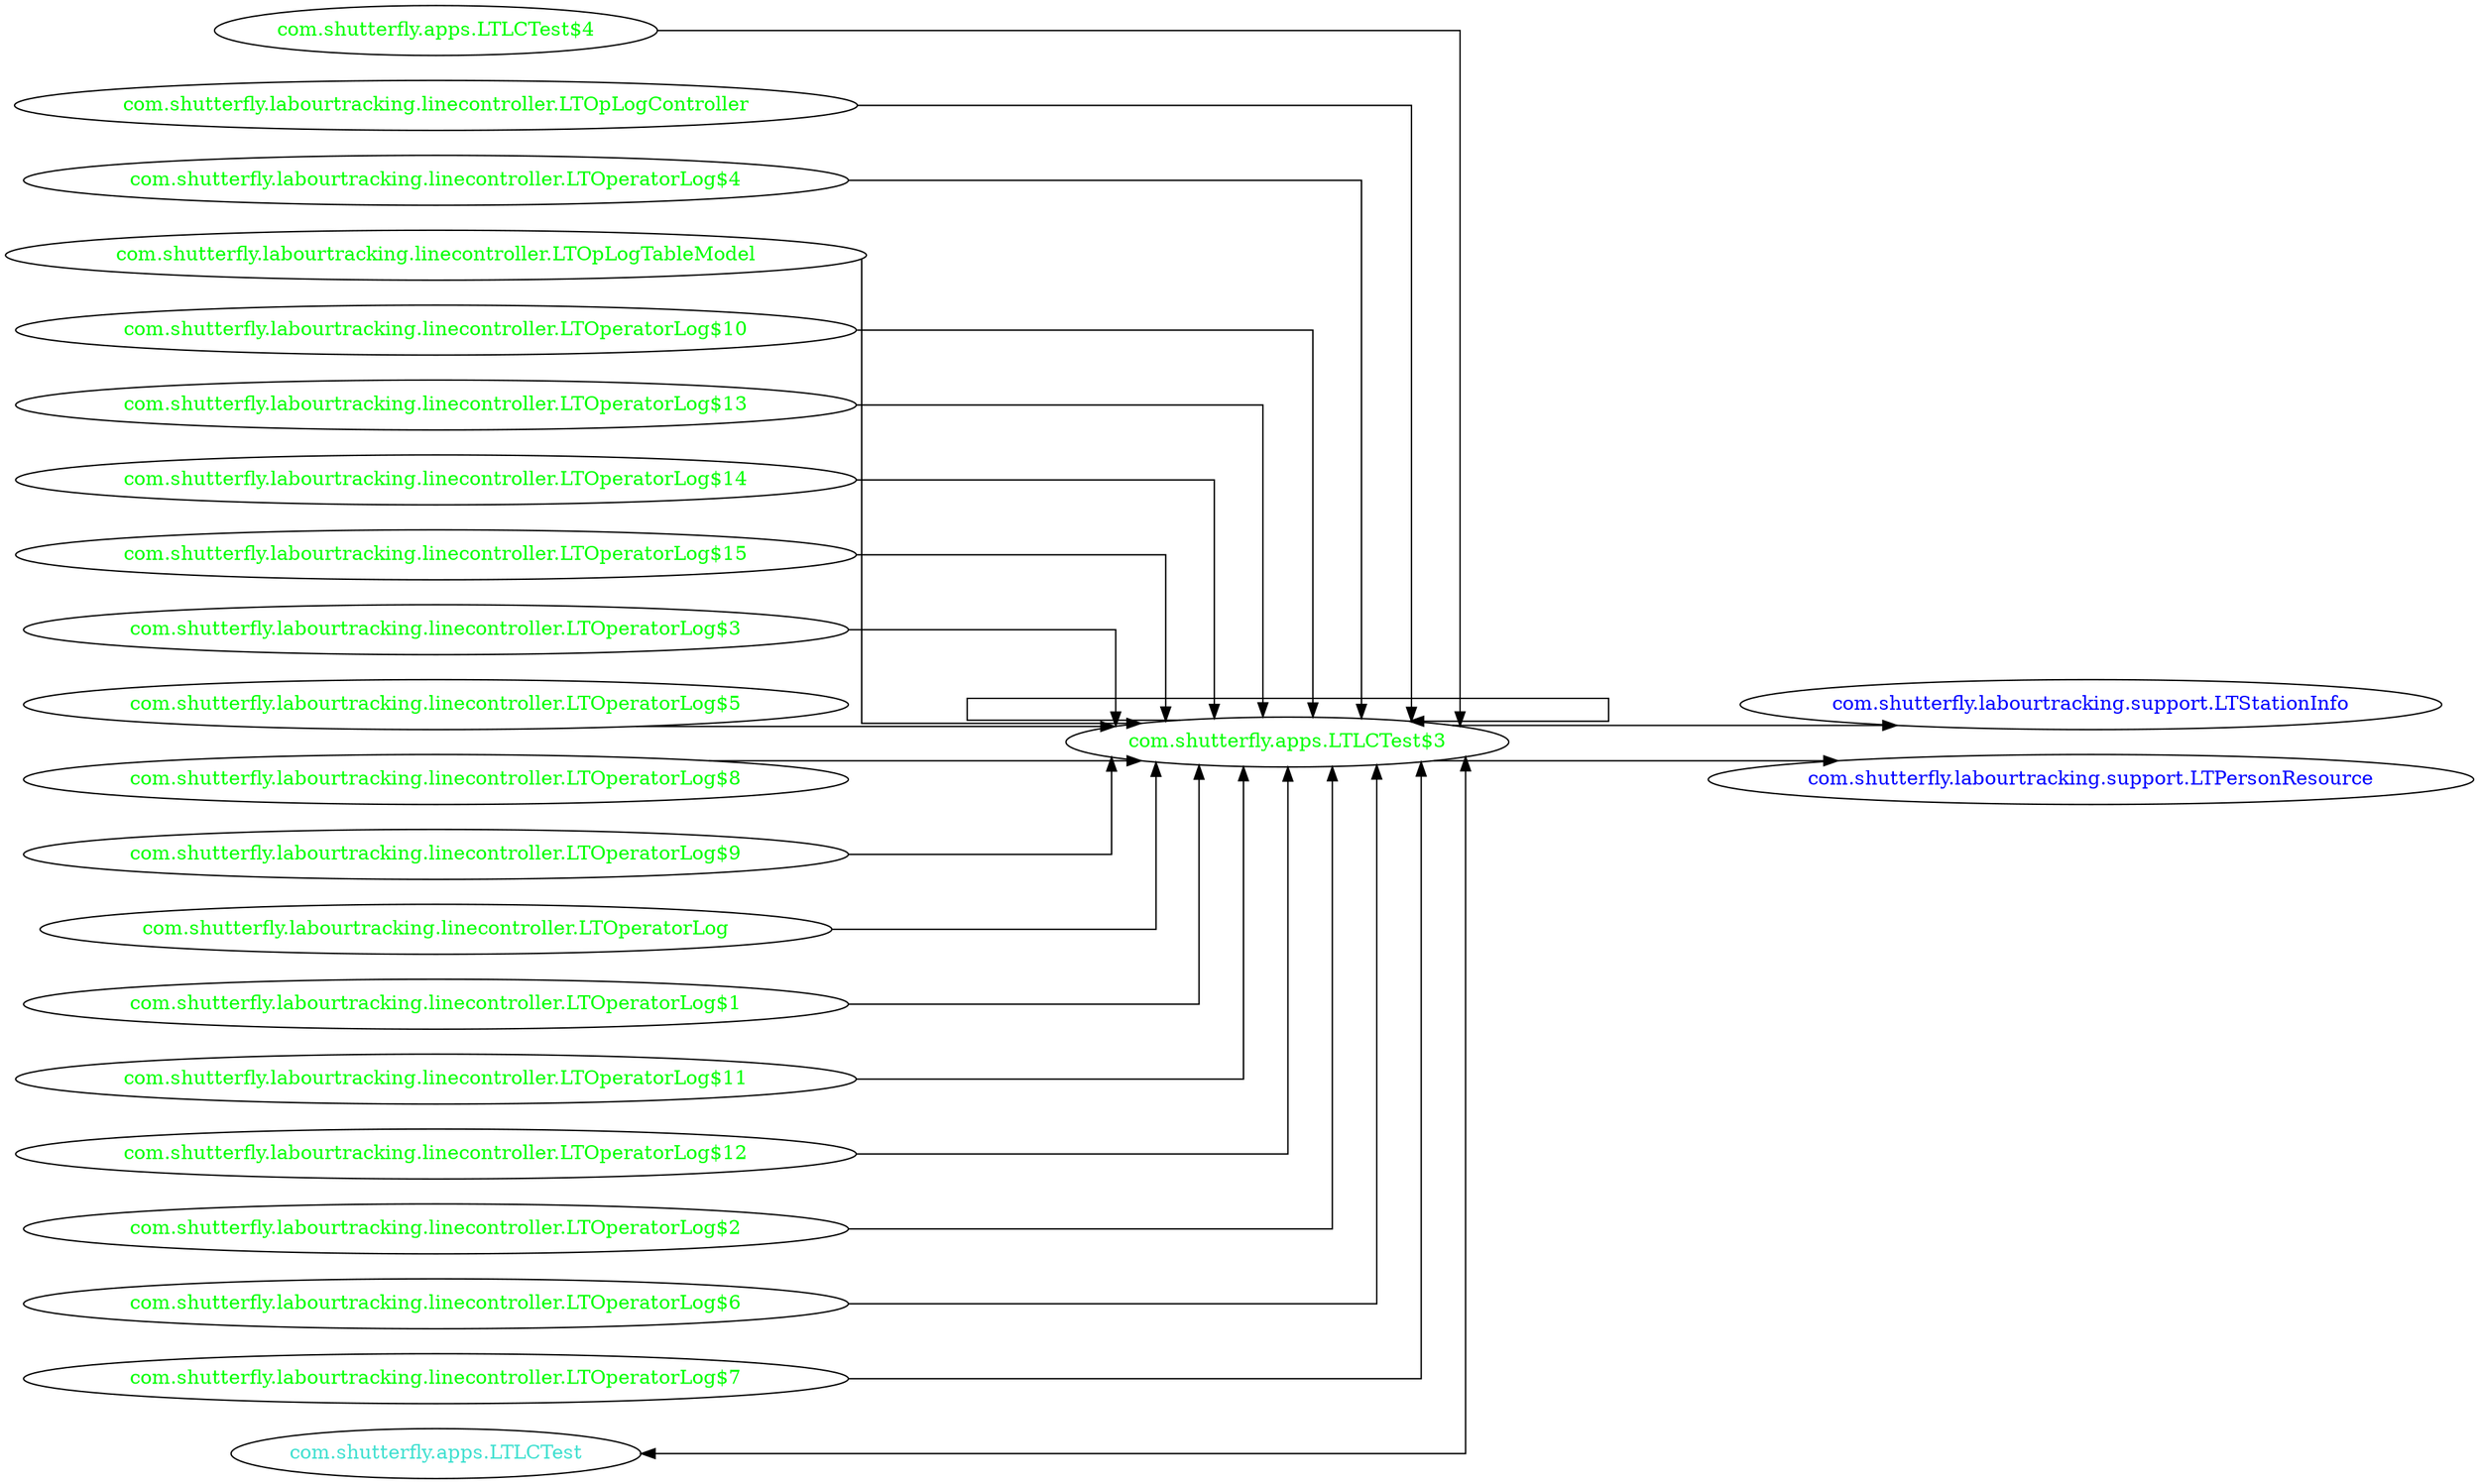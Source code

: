 digraph dependencyGraph {
 concentrate=true;
 ranksep="2.0";
 rankdir="LR"; 
 splines="ortho";
"com.shutterfly.apps.LTLCTest$3" [fontcolor="red"];
"com.shutterfly.labourtracking.support.LTStationInfo" [ fontcolor="blue" ];
"com.shutterfly.apps.LTLCTest$3"->"com.shutterfly.labourtracking.support.LTStationInfo";
"com.shutterfly.labourtracking.support.LTPersonResource" [ fontcolor="blue" ];
"com.shutterfly.apps.LTLCTest$3"->"com.shutterfly.labourtracking.support.LTPersonResource";
"com.shutterfly.apps.LTLCTest$3" [ fontcolor="green" ];
"com.shutterfly.apps.LTLCTest$3"->"com.shutterfly.apps.LTLCTest$3";
"com.shutterfly.apps.LTLCTest$4" [ fontcolor="green" ];
"com.shutterfly.apps.LTLCTest$4"->"com.shutterfly.apps.LTLCTest$3";
"com.shutterfly.labourtracking.linecontroller.LTOpLogController" [ fontcolor="green" ];
"com.shutterfly.labourtracking.linecontroller.LTOpLogController"->"com.shutterfly.apps.LTLCTest$3";
"com.shutterfly.labourtracking.linecontroller.LTOperatorLog$4" [ fontcolor="green" ];
"com.shutterfly.labourtracking.linecontroller.LTOperatorLog$4"->"com.shutterfly.apps.LTLCTest$3";
"com.shutterfly.labourtracking.linecontroller.LTOpLogTableModel" [ fontcolor="green" ];
"com.shutterfly.labourtracking.linecontroller.LTOpLogTableModel"->"com.shutterfly.apps.LTLCTest$3";
"com.shutterfly.labourtracking.linecontroller.LTOperatorLog$10" [ fontcolor="green" ];
"com.shutterfly.labourtracking.linecontroller.LTOperatorLog$10"->"com.shutterfly.apps.LTLCTest$3";
"com.shutterfly.labourtracking.linecontroller.LTOperatorLog$13" [ fontcolor="green" ];
"com.shutterfly.labourtracking.linecontroller.LTOperatorLog$13"->"com.shutterfly.apps.LTLCTest$3";
"com.shutterfly.labourtracking.linecontroller.LTOperatorLog$14" [ fontcolor="green" ];
"com.shutterfly.labourtracking.linecontroller.LTOperatorLog$14"->"com.shutterfly.apps.LTLCTest$3";
"com.shutterfly.labourtracking.linecontroller.LTOperatorLog$15" [ fontcolor="green" ];
"com.shutterfly.labourtracking.linecontroller.LTOperatorLog$15"->"com.shutterfly.apps.LTLCTest$3";
"com.shutterfly.labourtracking.linecontroller.LTOperatorLog$3" [ fontcolor="green" ];
"com.shutterfly.labourtracking.linecontroller.LTOperatorLog$3"->"com.shutterfly.apps.LTLCTest$3";
"com.shutterfly.labourtracking.linecontroller.LTOperatorLog$5" [ fontcolor="green" ];
"com.shutterfly.labourtracking.linecontroller.LTOperatorLog$5"->"com.shutterfly.apps.LTLCTest$3";
"com.shutterfly.labourtracking.linecontroller.LTOperatorLog$8" [ fontcolor="green" ];
"com.shutterfly.labourtracking.linecontroller.LTOperatorLog$8"->"com.shutterfly.apps.LTLCTest$3";
"com.shutterfly.labourtracking.linecontroller.LTOperatorLog$9" [ fontcolor="green" ];
"com.shutterfly.labourtracking.linecontroller.LTOperatorLog$9"->"com.shutterfly.apps.LTLCTest$3";
"com.shutterfly.labourtracking.linecontroller.LTOperatorLog" [ fontcolor="green" ];
"com.shutterfly.labourtracking.linecontroller.LTOperatorLog"->"com.shutterfly.apps.LTLCTest$3";
"com.shutterfly.labourtracking.linecontroller.LTOperatorLog$1" [ fontcolor="green" ];
"com.shutterfly.labourtracking.linecontroller.LTOperatorLog$1"->"com.shutterfly.apps.LTLCTest$3";
"com.shutterfly.labourtracking.linecontroller.LTOperatorLog$11" [ fontcolor="green" ];
"com.shutterfly.labourtracking.linecontroller.LTOperatorLog$11"->"com.shutterfly.apps.LTLCTest$3";
"com.shutterfly.labourtracking.linecontroller.LTOperatorLog$12" [ fontcolor="green" ];
"com.shutterfly.labourtracking.linecontroller.LTOperatorLog$12"->"com.shutterfly.apps.LTLCTest$3";
"com.shutterfly.labourtracking.linecontroller.LTOperatorLog$2" [ fontcolor="green" ];
"com.shutterfly.labourtracking.linecontroller.LTOperatorLog$2"->"com.shutterfly.apps.LTLCTest$3";
"com.shutterfly.labourtracking.linecontroller.LTOperatorLog$6" [ fontcolor="green" ];
"com.shutterfly.labourtracking.linecontroller.LTOperatorLog$6"->"com.shutterfly.apps.LTLCTest$3";
"com.shutterfly.labourtracking.linecontroller.LTOperatorLog$7" [ fontcolor="green" ];
"com.shutterfly.labourtracking.linecontroller.LTOperatorLog$7"->"com.shutterfly.apps.LTLCTest$3";
"com.shutterfly.apps.LTLCTest" [ fontcolor="turquoise" ];
"com.shutterfly.apps.LTLCTest"->"com.shutterfly.apps.LTLCTest$3" [dir=both];
}